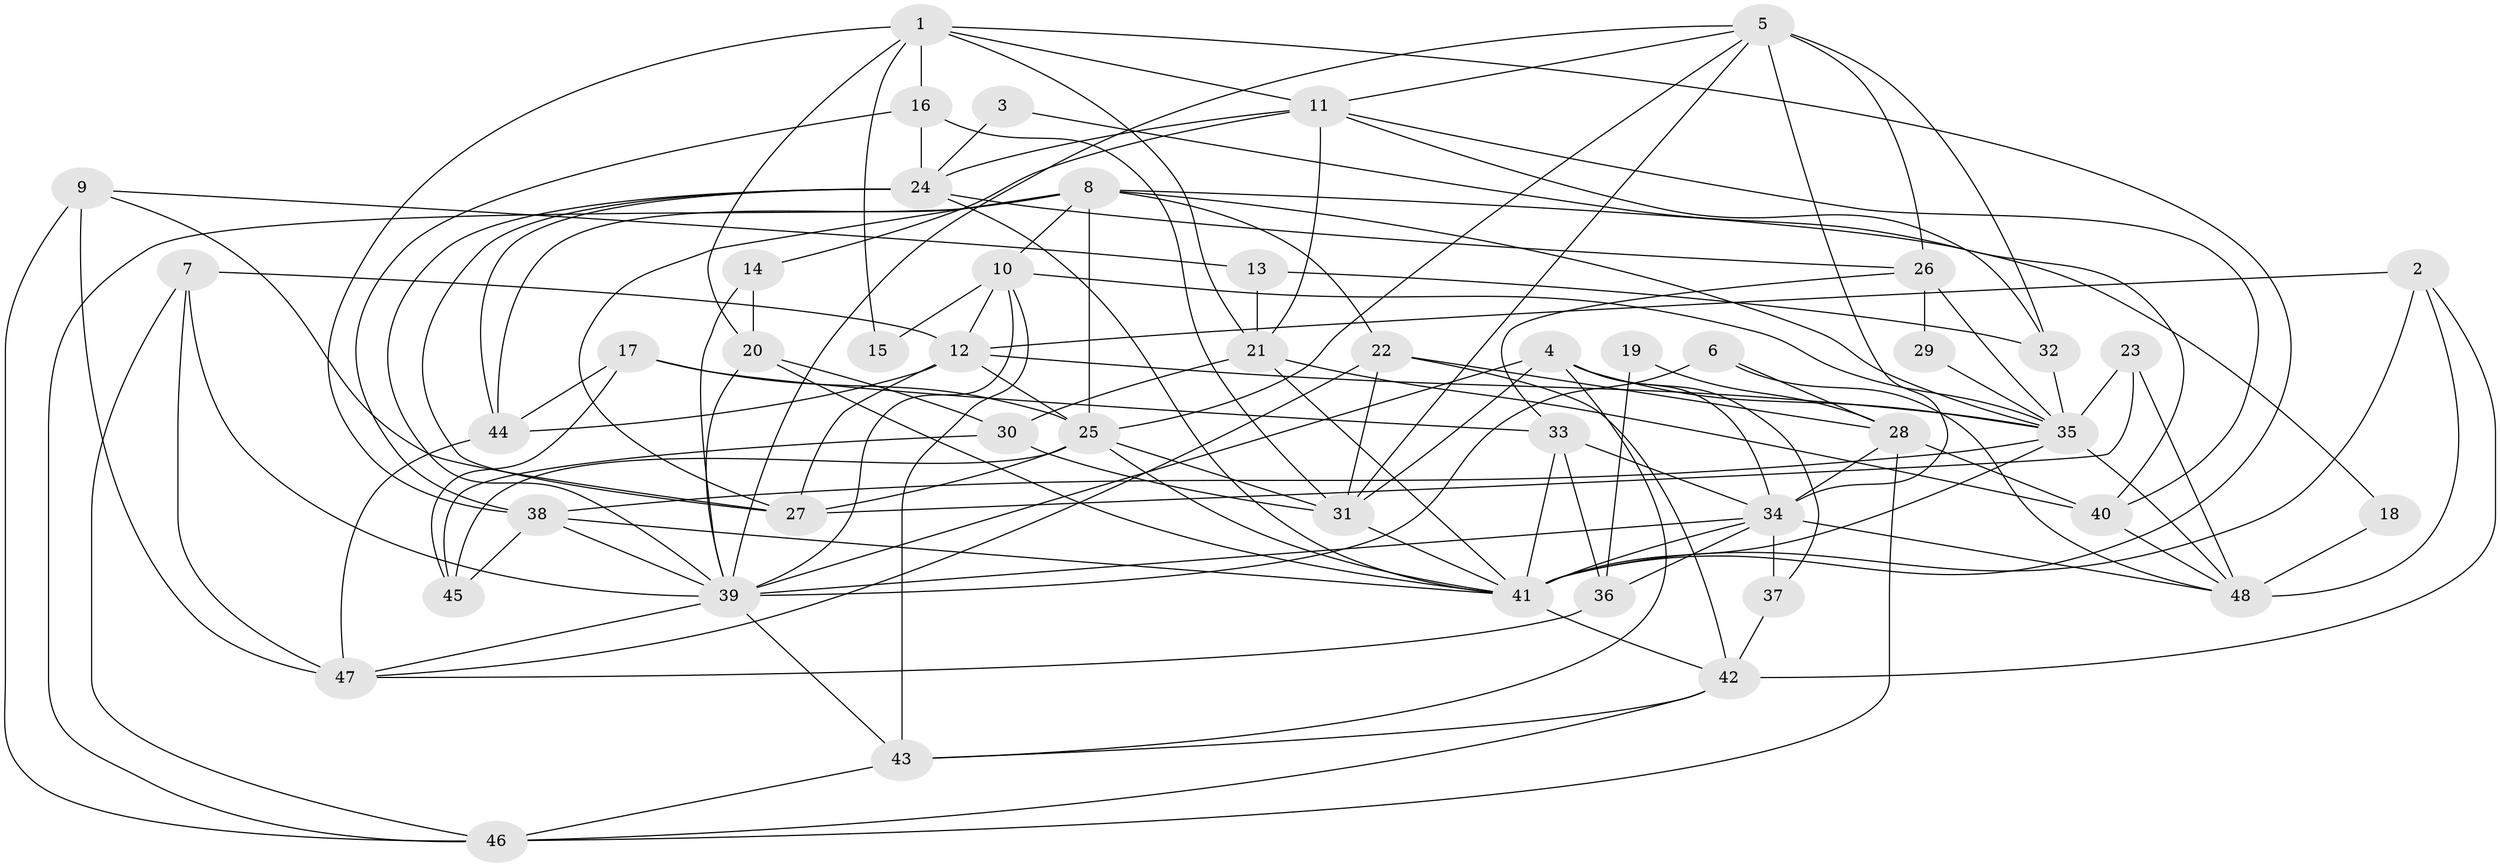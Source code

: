 // original degree distribution, {5: 0.16842105263157894, 6: 0.09473684210526316, 4: 0.24210526315789474, 2: 0.12631578947368421, 3: 0.30526315789473685, 7: 0.05263157894736842, 8: 0.010526315789473684}
// Generated by graph-tools (version 1.1) at 2025/26/03/09/25 03:26:18]
// undirected, 48 vertices, 130 edges
graph export_dot {
graph [start="1"]
  node [color=gray90,style=filled];
  1;
  2;
  3;
  4;
  5;
  6;
  7;
  8;
  9;
  10;
  11;
  12;
  13;
  14;
  15;
  16;
  17;
  18;
  19;
  20;
  21;
  22;
  23;
  24;
  25;
  26;
  27;
  28;
  29;
  30;
  31;
  32;
  33;
  34;
  35;
  36;
  37;
  38;
  39;
  40;
  41;
  42;
  43;
  44;
  45;
  46;
  47;
  48;
  1 -- 11 [weight=1.0];
  1 -- 15 [weight=1.0];
  1 -- 16 [weight=1.0];
  1 -- 20 [weight=1.0];
  1 -- 21 [weight=1.0];
  1 -- 38 [weight=1.0];
  1 -- 41 [weight=1.0];
  2 -- 12 [weight=1.0];
  2 -- 41 [weight=2.0];
  2 -- 42 [weight=2.0];
  2 -- 48 [weight=1.0];
  3 -- 24 [weight=1.0];
  3 -- 40 [weight=1.0];
  4 -- 31 [weight=1.0];
  4 -- 34 [weight=1.0];
  4 -- 35 [weight=1.0];
  4 -- 37 [weight=1.0];
  4 -- 39 [weight=1.0];
  4 -- 43 [weight=1.0];
  5 -- 11 [weight=1.0];
  5 -- 25 [weight=1.0];
  5 -- 26 [weight=1.0];
  5 -- 31 [weight=1.0];
  5 -- 32 [weight=1.0];
  5 -- 34 [weight=1.0];
  5 -- 39 [weight=1.0];
  6 -- 28 [weight=1.0];
  6 -- 39 [weight=2.0];
  6 -- 48 [weight=1.0];
  7 -- 12 [weight=1.0];
  7 -- 39 [weight=1.0];
  7 -- 46 [weight=1.0];
  7 -- 47 [weight=1.0];
  8 -- 10 [weight=1.0];
  8 -- 18 [weight=1.0];
  8 -- 22 [weight=1.0];
  8 -- 25 [weight=1.0];
  8 -- 27 [weight=1.0];
  8 -- 35 [weight=1.0];
  8 -- 44 [weight=1.0];
  8 -- 46 [weight=1.0];
  9 -- 13 [weight=1.0];
  9 -- 27 [weight=1.0];
  9 -- 46 [weight=1.0];
  9 -- 47 [weight=2.0];
  10 -- 12 [weight=1.0];
  10 -- 15 [weight=1.0];
  10 -- 35 [weight=1.0];
  10 -- 39 [weight=1.0];
  10 -- 43 [weight=1.0];
  11 -- 14 [weight=1.0];
  11 -- 21 [weight=1.0];
  11 -- 24 [weight=1.0];
  11 -- 32 [weight=1.0];
  11 -- 40 [weight=1.0];
  12 -- 25 [weight=2.0];
  12 -- 27 [weight=1.0];
  12 -- 35 [weight=1.0];
  12 -- 44 [weight=1.0];
  13 -- 21 [weight=1.0];
  13 -- 32 [weight=1.0];
  14 -- 20 [weight=1.0];
  14 -- 39 [weight=1.0];
  16 -- 24 [weight=1.0];
  16 -- 31 [weight=1.0];
  16 -- 38 [weight=1.0];
  17 -- 25 [weight=1.0];
  17 -- 33 [weight=1.0];
  17 -- 44 [weight=1.0];
  17 -- 45 [weight=1.0];
  18 -- 48 [weight=1.0];
  19 -- 28 [weight=2.0];
  19 -- 36 [weight=1.0];
  20 -- 30 [weight=1.0];
  20 -- 39 [weight=1.0];
  20 -- 41 [weight=1.0];
  21 -- 30 [weight=1.0];
  21 -- 40 [weight=2.0];
  21 -- 41 [weight=1.0];
  22 -- 28 [weight=1.0];
  22 -- 31 [weight=1.0];
  22 -- 42 [weight=1.0];
  22 -- 47 [weight=1.0];
  23 -- 27 [weight=2.0];
  23 -- 35 [weight=1.0];
  23 -- 48 [weight=1.0];
  24 -- 26 [weight=1.0];
  24 -- 27 [weight=1.0];
  24 -- 39 [weight=1.0];
  24 -- 41 [weight=1.0];
  24 -- 44 [weight=2.0];
  25 -- 27 [weight=1.0];
  25 -- 31 [weight=1.0];
  25 -- 41 [weight=1.0];
  25 -- 45 [weight=1.0];
  26 -- 29 [weight=1.0];
  26 -- 33 [weight=1.0];
  26 -- 35 [weight=2.0];
  28 -- 34 [weight=1.0];
  28 -- 40 [weight=1.0];
  28 -- 46 [weight=1.0];
  29 -- 35 [weight=1.0];
  30 -- 31 [weight=1.0];
  30 -- 45 [weight=1.0];
  31 -- 41 [weight=1.0];
  32 -- 35 [weight=1.0];
  33 -- 34 [weight=1.0];
  33 -- 36 [weight=1.0];
  33 -- 41 [weight=1.0];
  34 -- 36 [weight=1.0];
  34 -- 37 [weight=1.0];
  34 -- 39 [weight=1.0];
  34 -- 41 [weight=1.0];
  34 -- 48 [weight=1.0];
  35 -- 38 [weight=1.0];
  35 -- 41 [weight=2.0];
  35 -- 48 [weight=1.0];
  36 -- 47 [weight=1.0];
  37 -- 42 [weight=1.0];
  38 -- 39 [weight=1.0];
  38 -- 41 [weight=2.0];
  38 -- 45 [weight=1.0];
  39 -- 43 [weight=1.0];
  39 -- 47 [weight=1.0];
  40 -- 48 [weight=1.0];
  41 -- 42 [weight=1.0];
  42 -- 43 [weight=1.0];
  42 -- 46 [weight=1.0];
  43 -- 46 [weight=1.0];
  44 -- 47 [weight=1.0];
}
